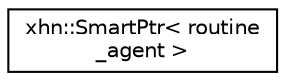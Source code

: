 digraph "Graphical Class Hierarchy"
{
  edge [fontname="Helvetica",fontsize="10",labelfontname="Helvetica",labelfontsize="10"];
  node [fontname="Helvetica",fontsize="10",shape=record];
  rankdir="LR";
  Node1 [label="xhn::SmartPtr\< routine\l_agent \>",height=0.2,width=0.4,color="black", fillcolor="white", style="filled",URL="$classxhn_1_1_smart_ptr.html"];
}
